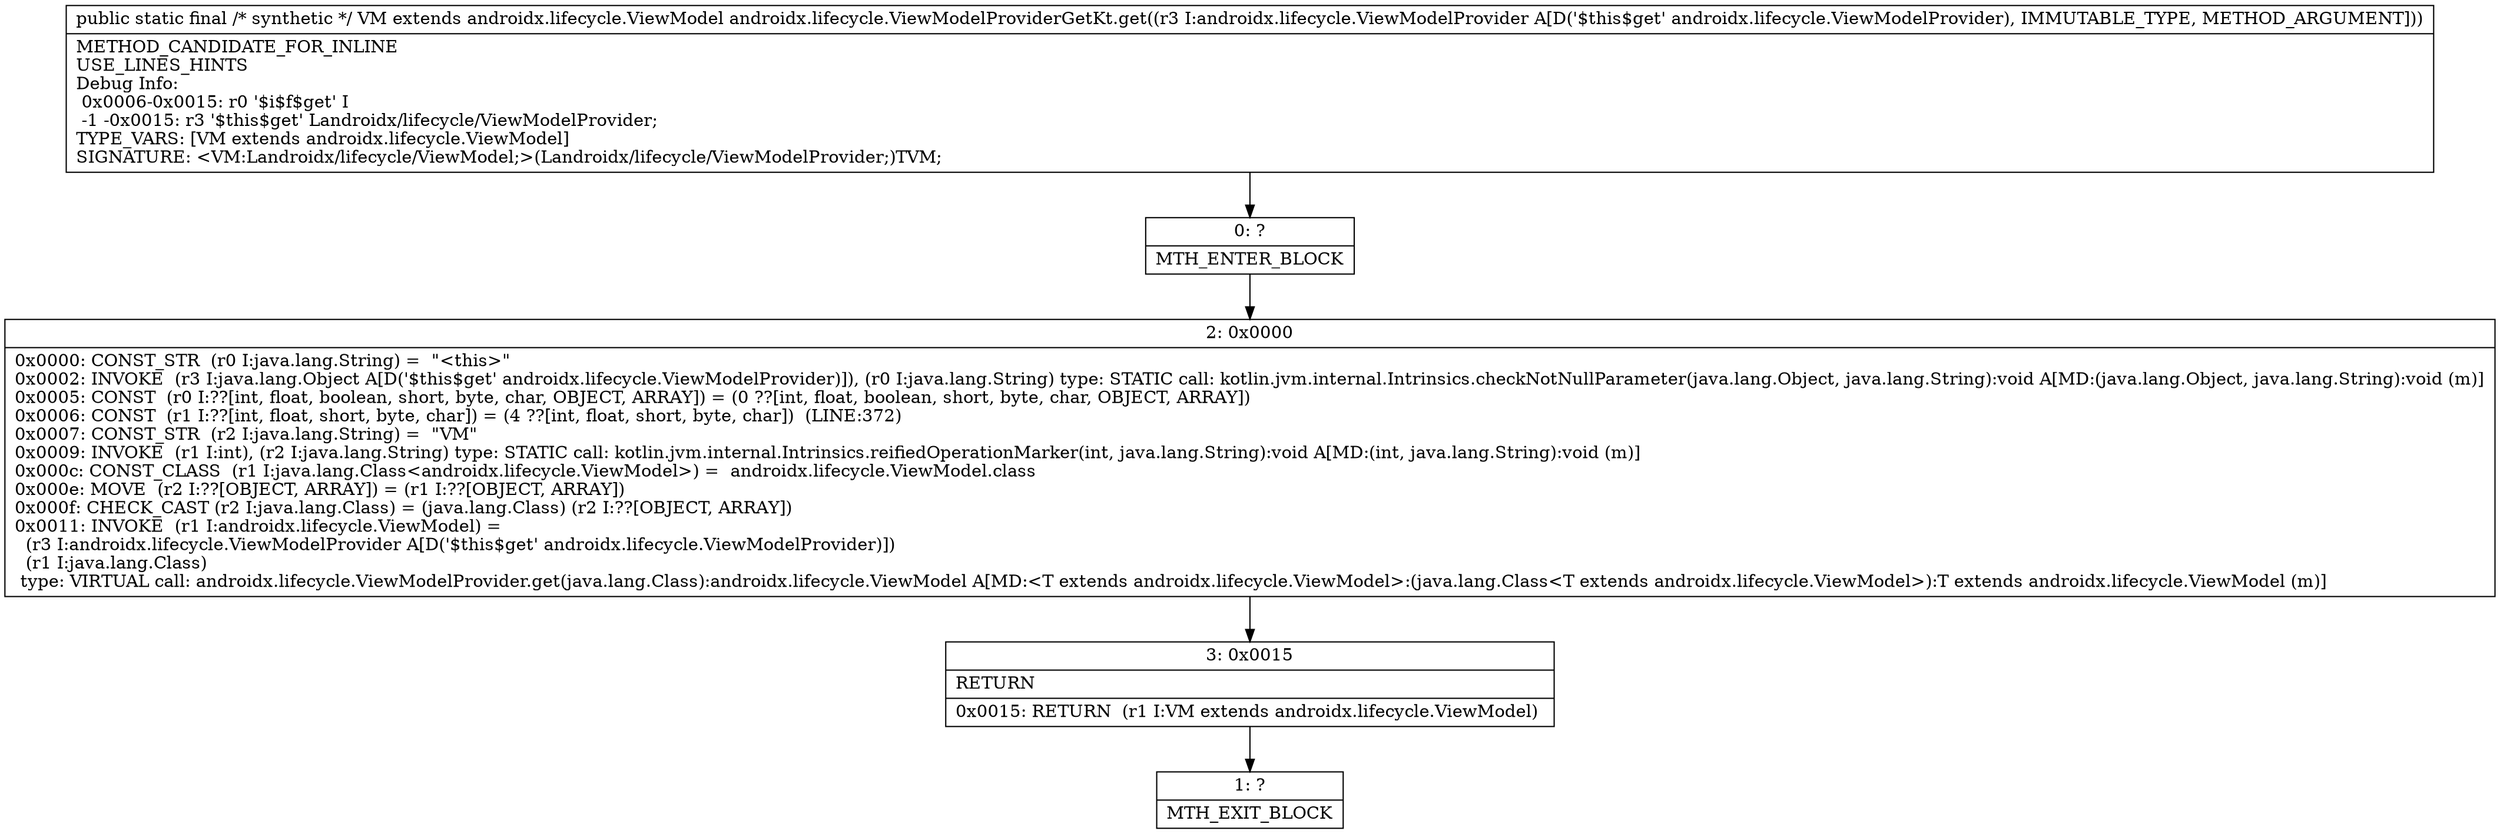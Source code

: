 digraph "CFG forandroidx.lifecycle.ViewModelProviderGetKt.get(Landroidx\/lifecycle\/ViewModelProvider;)Landroidx\/lifecycle\/ViewModel;" {
Node_0 [shape=record,label="{0\:\ ?|MTH_ENTER_BLOCK\l}"];
Node_2 [shape=record,label="{2\:\ 0x0000|0x0000: CONST_STR  (r0 I:java.lang.String) =  \"\<this\>\" \l0x0002: INVOKE  (r3 I:java.lang.Object A[D('$this$get' androidx.lifecycle.ViewModelProvider)]), (r0 I:java.lang.String) type: STATIC call: kotlin.jvm.internal.Intrinsics.checkNotNullParameter(java.lang.Object, java.lang.String):void A[MD:(java.lang.Object, java.lang.String):void (m)]\l0x0005: CONST  (r0 I:??[int, float, boolean, short, byte, char, OBJECT, ARRAY]) = (0 ??[int, float, boolean, short, byte, char, OBJECT, ARRAY]) \l0x0006: CONST  (r1 I:??[int, float, short, byte, char]) = (4 ??[int, float, short, byte, char])  (LINE:372)\l0x0007: CONST_STR  (r2 I:java.lang.String) =  \"VM\" \l0x0009: INVOKE  (r1 I:int), (r2 I:java.lang.String) type: STATIC call: kotlin.jvm.internal.Intrinsics.reifiedOperationMarker(int, java.lang.String):void A[MD:(int, java.lang.String):void (m)]\l0x000c: CONST_CLASS  (r1 I:java.lang.Class\<androidx.lifecycle.ViewModel\>) =  androidx.lifecycle.ViewModel.class \l0x000e: MOVE  (r2 I:??[OBJECT, ARRAY]) = (r1 I:??[OBJECT, ARRAY]) \l0x000f: CHECK_CAST (r2 I:java.lang.Class) = (java.lang.Class) (r2 I:??[OBJECT, ARRAY]) \l0x0011: INVOKE  (r1 I:androidx.lifecycle.ViewModel) = \l  (r3 I:androidx.lifecycle.ViewModelProvider A[D('$this$get' androidx.lifecycle.ViewModelProvider)])\l  (r1 I:java.lang.Class)\l type: VIRTUAL call: androidx.lifecycle.ViewModelProvider.get(java.lang.Class):androidx.lifecycle.ViewModel A[MD:\<T extends androidx.lifecycle.ViewModel\>:(java.lang.Class\<T extends androidx.lifecycle.ViewModel\>):T extends androidx.lifecycle.ViewModel (m)]\l}"];
Node_3 [shape=record,label="{3\:\ 0x0015|RETURN\l|0x0015: RETURN  (r1 I:VM extends androidx.lifecycle.ViewModel) \l}"];
Node_1 [shape=record,label="{1\:\ ?|MTH_EXIT_BLOCK\l}"];
MethodNode[shape=record,label="{public static final \/* synthetic *\/ VM extends androidx.lifecycle.ViewModel androidx.lifecycle.ViewModelProviderGetKt.get((r3 I:androidx.lifecycle.ViewModelProvider A[D('$this$get' androidx.lifecycle.ViewModelProvider), IMMUTABLE_TYPE, METHOD_ARGUMENT]))  | METHOD_CANDIDATE_FOR_INLINE\lUSE_LINES_HINTS\lDebug Info:\l  0x0006\-0x0015: r0 '$i$f$get' I\l  \-1 \-0x0015: r3 '$this$get' Landroidx\/lifecycle\/ViewModelProvider;\lTYPE_VARS: [VM extends androidx.lifecycle.ViewModel]\lSIGNATURE: \<VM:Landroidx\/lifecycle\/ViewModel;\>(Landroidx\/lifecycle\/ViewModelProvider;)TVM;\l}"];
MethodNode -> Node_0;Node_0 -> Node_2;
Node_2 -> Node_3;
Node_3 -> Node_1;
}

